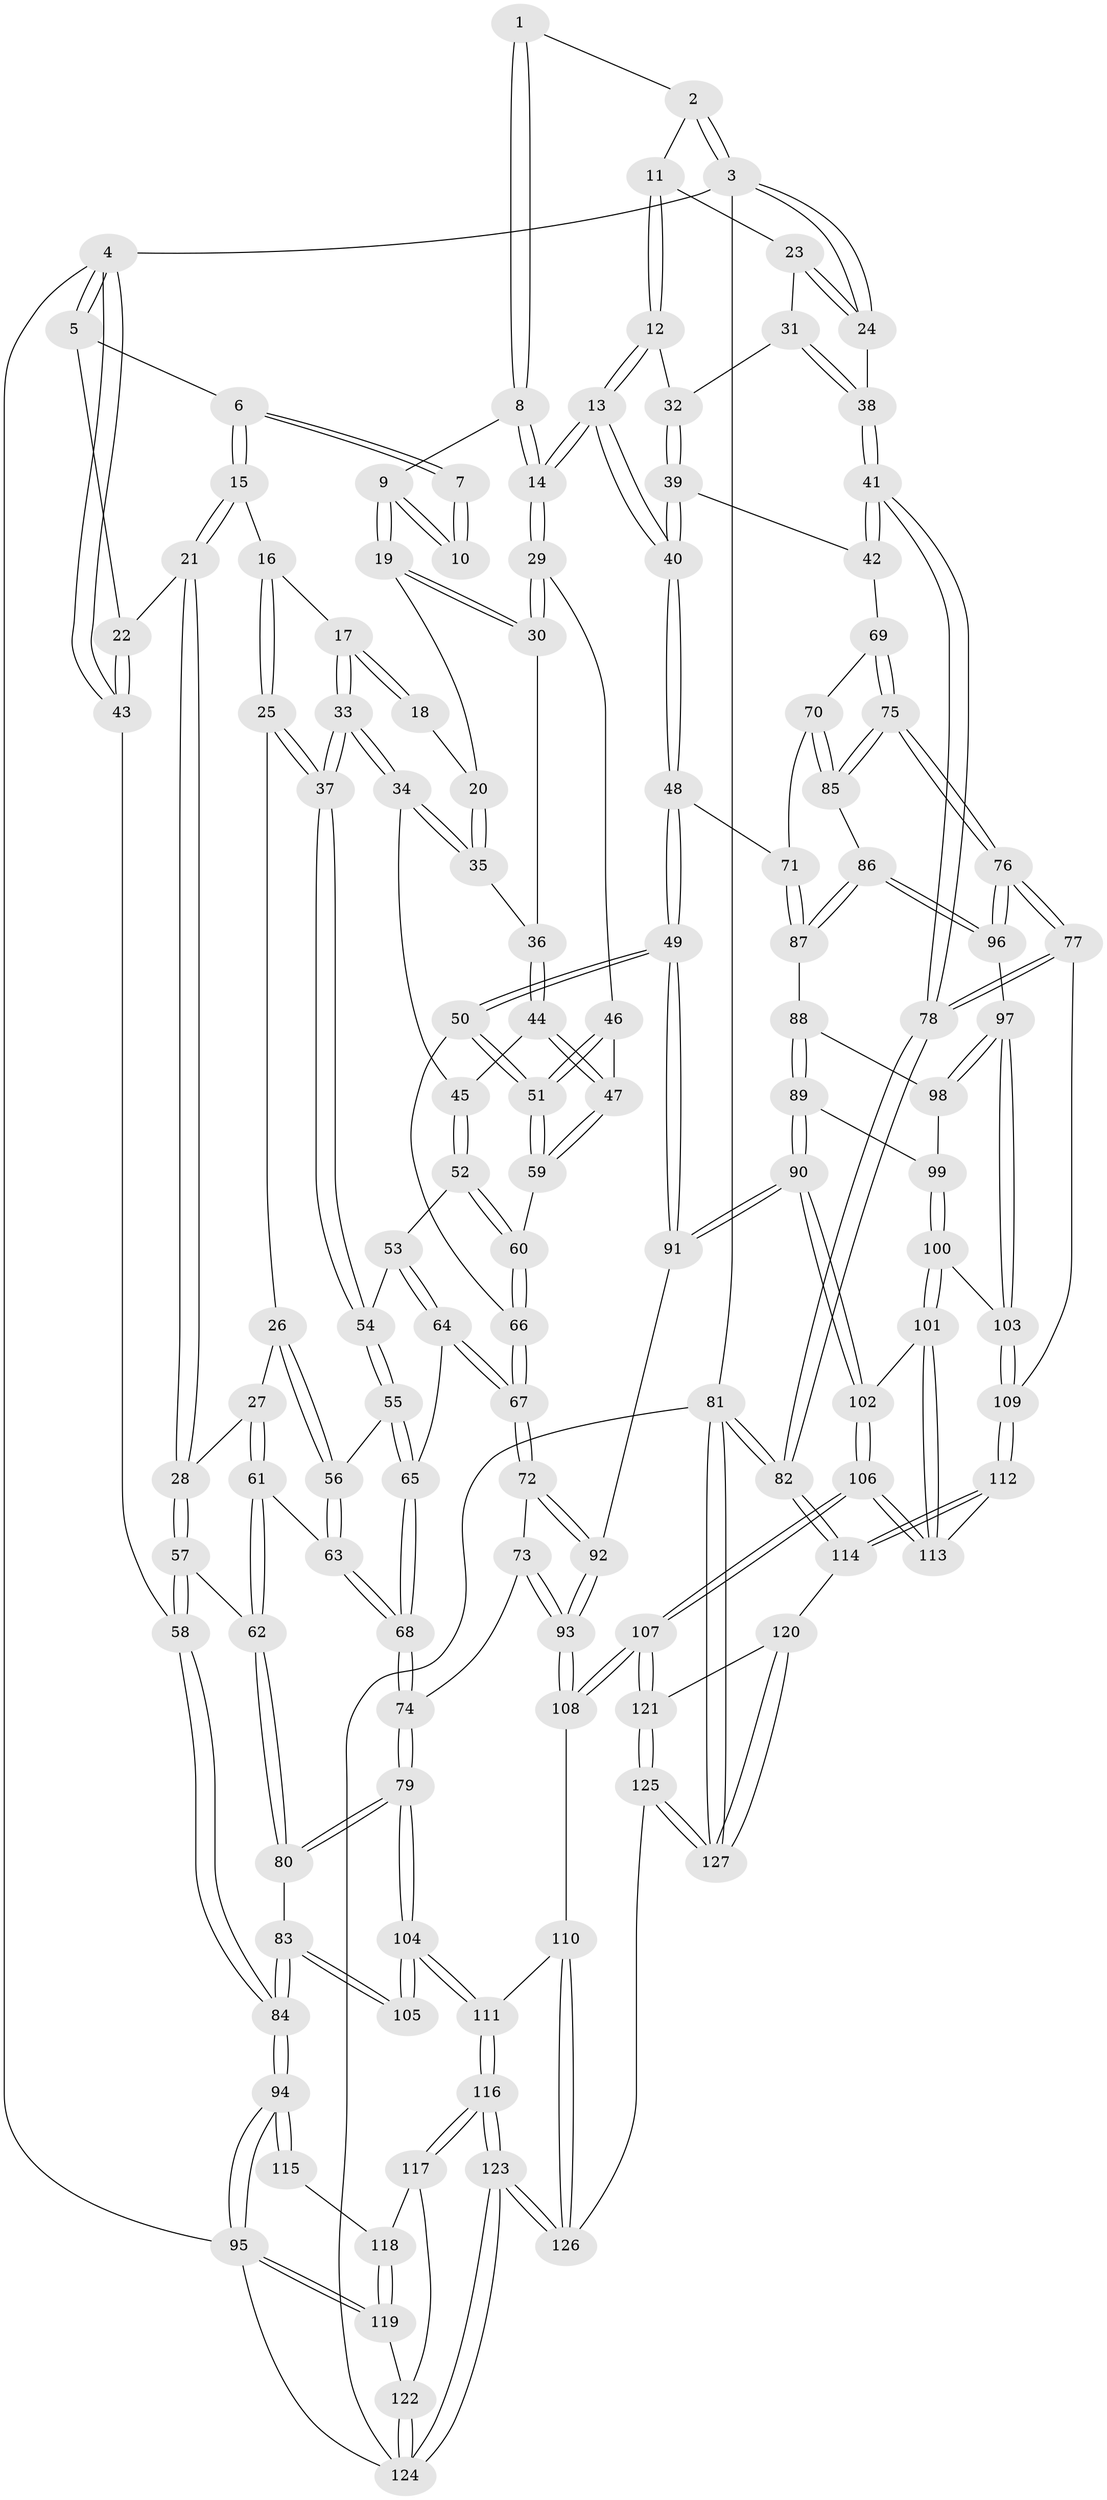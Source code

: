 // Generated by graph-tools (version 1.1) at 2025/51/03/09/25 03:51:01]
// undirected, 127 vertices, 314 edges
graph export_dot {
graph [start="1"]
  node [color=gray90,style=filled];
  1 [pos="+0.7946459118266607+0"];
  2 [pos="+0.808475218463456+0"];
  3 [pos="+1+0"];
  4 [pos="+0+0"];
  5 [pos="+0.11771449464527131+0"];
  6 [pos="+0.23114021888343178+0"];
  7 [pos="+0.4889760373259461+0"];
  8 [pos="+0.7125560049694207+0"];
  9 [pos="+0.5660386432507863+0.062249891444208484"];
  10 [pos="+0.5232604400434321+0"];
  11 [pos="+0.8750959165664255+0.016035909719008378"];
  12 [pos="+0.8608024719134592+0.0796301677467388"];
  13 [pos="+0.7050790487872374+0.14821034574574524"];
  14 [pos="+0.7043759339220069+0.14776734477122466"];
  15 [pos="+0.25234007699349736+0"];
  16 [pos="+0.27703146181436156+0"];
  17 [pos="+0.36145706103963704+0.08024467843687012"];
  18 [pos="+0.49858505487733945+0.022064572914022182"];
  19 [pos="+0.5676824211603146+0.08724501027415243"];
  20 [pos="+0.46534211231017747+0.1133801366340625"];
  21 [pos="+0.11205998238441159+0.16910180847151748"];
  22 [pos="+0.06928228349727639+0.13713906080212168"];
  23 [pos="+0.9932910207719838+0.07767766618384934"];
  24 [pos="+1+0.14246463781215868"];
  25 [pos="+0.2028867585316573+0.1728849000738569"];
  26 [pos="+0.19204087587609048+0.18276741980005662"];
  27 [pos="+0.1199982414764631+0.1774011388699354"];
  28 [pos="+0.11518059905428164+0.17450747147383056"];
  29 [pos="+0.6783320813158468+0.15143802513778307"];
  30 [pos="+0.5976931245469886+0.1285017888119712"];
  31 [pos="+0.9010430447480646+0.14275288201611694"];
  32 [pos="+0.8893776073333226+0.1451167743652435"];
  33 [pos="+0.38159754417635355+0.14007382144109018"];
  34 [pos="+0.3928255631402372+0.14054622807422548"];
  35 [pos="+0.4371853607581517+0.12882019115808285"];
  36 [pos="+0.5530081085259637+0.1752426399558968"];
  37 [pos="+0.378680194401593+0.14569956219530086"];
  38 [pos="+1+0.1687969275095988"];
  39 [pos="+0.8662142740968712+0.2875859451019878"];
  40 [pos="+0.8110781711456004+0.30628011461787885"];
  41 [pos="+1+0.2525752105549808"];
  42 [pos="+0.9374863247776751+0.2982539954612359"];
  43 [pos="+0+0.08049656826106268"];
  44 [pos="+0.5369431195832124+0.21807177016740467"];
  45 [pos="+0.5026395213310496+0.21802214912780135"];
  46 [pos="+0.6503793275366909+0.1942558499984275"];
  47 [pos="+0.5465137577950809+0.23440582195850215"];
  48 [pos="+0.7756513603281698+0.359164214640338"];
  49 [pos="+0.6756770172024305+0.41838790157588013"];
  50 [pos="+0.6174455640364332+0.38637578617666185"];
  51 [pos="+0.5900601527896083+0.32041487311707534"];
  52 [pos="+0.4627377435569285+0.2760353435341464"];
  53 [pos="+0.43535110331622573+0.2732941902358318"];
  54 [pos="+0.3732325488718466+0.1784954214855461"];
  55 [pos="+0.28959240562580535+0.2965067636271496"];
  56 [pos="+0.2628888073290107+0.30208630863092667"];
  57 [pos="+0+0.321093494707094"];
  58 [pos="+0+0.31906143072790794"];
  59 [pos="+0.572744895651332+0.30293956001544725"];
  60 [pos="+0.4796247795553479+0.2897618426794092"];
  61 [pos="+0.1355306745501754+0.3732629424177649"];
  62 [pos="+0.11709686801195472+0.38167338495584247"];
  63 [pos="+0.19887337026367488+0.3698930243368354"];
  64 [pos="+0.39044473657806344+0.35855606184412464"];
  65 [pos="+0.3679775684338061+0.351187097019622"];
  66 [pos="+0.4582606532679796+0.4211491670958696"];
  67 [pos="+0.4488464751856323+0.4252250717269135"];
  68 [pos="+0.27235474627266604+0.4747399469903496"];
  69 [pos="+0.9551222412087436+0.4441416340607458"];
  70 [pos="+0.8671142170912753+0.45326866860038045"];
  71 [pos="+0.8327822205145092+0.42968801408222984"];
  72 [pos="+0.4458715738459346+0.43255674631823576"];
  73 [pos="+0.41033926796787135+0.47227517130079"];
  74 [pos="+0.2969453811852775+0.5354773466229805"];
  75 [pos="+1+0.5231786382078651"];
  76 [pos="+1+0.5364209069768622"];
  77 [pos="+1+0.5674338459332211"];
  78 [pos="+1+0.567339934587917"];
  79 [pos="+0.27149661694847715+0.6152141675219861"];
  80 [pos="+0.11163935774071058+0.40739703696573326"];
  81 [pos="+1+1"];
  82 [pos="+1+1"];
  83 [pos="+0.07232166779672425+0.5315841667286868"];
  84 [pos="+0+0.5940788846819509"];
  85 [pos="+0.903259397845086+0.512927347549732"];
  86 [pos="+0.872733390314132+0.5458691147587812"];
  87 [pos="+0.8353200531868216+0.5229665296428178"];
  88 [pos="+0.7913471497265441+0.5451193029212432"];
  89 [pos="+0.7538839198978451+0.538465652481824"];
  90 [pos="+0.6744240325470389+0.5162184194027245"];
  91 [pos="+0.6709660100948444+0.5033634415880136"];
  92 [pos="+0.5207586486676838+0.5414584673875611"];
  93 [pos="+0.4801001308928152+0.6128402887098972"];
  94 [pos="+0+0.6688208699713757"];
  95 [pos="+0+0.7993919506249868"];
  96 [pos="+0.8696034266276951+0.5808483707429438"];
  97 [pos="+0.8650734887272457+0.5935486253907505"];
  98 [pos="+0.8086251019580503+0.5618028137515172"];
  99 [pos="+0.8021039265628905+0.6016876559380264"];
  100 [pos="+0.8096011622569558+0.6333860796729308"];
  101 [pos="+0.7870239750351485+0.654173379420252"];
  102 [pos="+0.6682196580222037+0.6163946708598734"];
  103 [pos="+0.8657946609266988+0.604187579190443"];
  104 [pos="+0.2607795956517616+0.6578147073844183"];
  105 [pos="+0.2151886048484908+0.6473231785439207"];
  106 [pos="+0.5657221261070428+0.7803455951726931"];
  107 [pos="+0.5530592417432694+0.789838165456963"];
  108 [pos="+0.45927952247558707+0.7483378486942736"];
  109 [pos="+0.9298604490055211+0.6622878976988171"];
  110 [pos="+0.3237710563860232+0.7391951955068047"];
  111 [pos="+0.31203197449259945+0.7373511155375189"];
  112 [pos="+0.8757493883668144+0.7898169514613937"];
  113 [pos="+0.8458187268965848+0.7753992254564048"];
  114 [pos="+0.8851608559815836+0.8066562125477094"];
  115 [pos="+0.13942218570272463+0.6751988315775478"];
  116 [pos="+0.24452245117090085+0.8351412585463862"];
  117 [pos="+0.17018551374776109+0.8385280445234045"];
  118 [pos="+0.04631900049179844+0.7753395054541729"];
  119 [pos="+0+0.8093129139181826"];
  120 [pos="+0.8629349045840556+0.8406800858821439"];
  121 [pos="+0.6170361289386834+1"];
  122 [pos="+0.06758538860581816+0.8849549596306754"];
  123 [pos="+0.20957535305555097+1"];
  124 [pos="+0.14754535291627166+1"];
  125 [pos="+0.6160150319061403+1"];
  126 [pos="+0.43994001271022487+1"];
  127 [pos="+0.9078677796509981+1"];
  1 -- 2;
  1 -- 8;
  1 -- 8;
  2 -- 3;
  2 -- 3;
  2 -- 11;
  3 -- 4;
  3 -- 24;
  3 -- 24;
  3 -- 81;
  4 -- 5;
  4 -- 5;
  4 -- 43;
  4 -- 43;
  4 -- 95;
  5 -- 6;
  5 -- 22;
  6 -- 7;
  6 -- 7;
  6 -- 15;
  6 -- 15;
  7 -- 10;
  7 -- 10;
  8 -- 9;
  8 -- 14;
  8 -- 14;
  9 -- 10;
  9 -- 10;
  9 -- 19;
  9 -- 19;
  11 -- 12;
  11 -- 12;
  11 -- 23;
  12 -- 13;
  12 -- 13;
  12 -- 32;
  13 -- 14;
  13 -- 14;
  13 -- 40;
  13 -- 40;
  14 -- 29;
  14 -- 29;
  15 -- 16;
  15 -- 21;
  15 -- 21;
  16 -- 17;
  16 -- 25;
  16 -- 25;
  17 -- 18;
  17 -- 18;
  17 -- 33;
  17 -- 33;
  18 -- 20;
  19 -- 20;
  19 -- 30;
  19 -- 30;
  20 -- 35;
  20 -- 35;
  21 -- 22;
  21 -- 28;
  21 -- 28;
  22 -- 43;
  22 -- 43;
  23 -- 24;
  23 -- 24;
  23 -- 31;
  24 -- 38;
  25 -- 26;
  25 -- 37;
  25 -- 37;
  26 -- 27;
  26 -- 56;
  26 -- 56;
  27 -- 28;
  27 -- 61;
  27 -- 61;
  28 -- 57;
  28 -- 57;
  29 -- 30;
  29 -- 30;
  29 -- 46;
  30 -- 36;
  31 -- 32;
  31 -- 38;
  31 -- 38;
  32 -- 39;
  32 -- 39;
  33 -- 34;
  33 -- 34;
  33 -- 37;
  33 -- 37;
  34 -- 35;
  34 -- 35;
  34 -- 45;
  35 -- 36;
  36 -- 44;
  36 -- 44;
  37 -- 54;
  37 -- 54;
  38 -- 41;
  38 -- 41;
  39 -- 40;
  39 -- 40;
  39 -- 42;
  40 -- 48;
  40 -- 48;
  41 -- 42;
  41 -- 42;
  41 -- 78;
  41 -- 78;
  42 -- 69;
  43 -- 58;
  44 -- 45;
  44 -- 47;
  44 -- 47;
  45 -- 52;
  45 -- 52;
  46 -- 47;
  46 -- 51;
  46 -- 51;
  47 -- 59;
  47 -- 59;
  48 -- 49;
  48 -- 49;
  48 -- 71;
  49 -- 50;
  49 -- 50;
  49 -- 91;
  49 -- 91;
  50 -- 51;
  50 -- 51;
  50 -- 66;
  51 -- 59;
  51 -- 59;
  52 -- 53;
  52 -- 60;
  52 -- 60;
  53 -- 54;
  53 -- 64;
  53 -- 64;
  54 -- 55;
  54 -- 55;
  55 -- 56;
  55 -- 65;
  55 -- 65;
  56 -- 63;
  56 -- 63;
  57 -- 58;
  57 -- 58;
  57 -- 62;
  58 -- 84;
  58 -- 84;
  59 -- 60;
  60 -- 66;
  60 -- 66;
  61 -- 62;
  61 -- 62;
  61 -- 63;
  62 -- 80;
  62 -- 80;
  63 -- 68;
  63 -- 68;
  64 -- 65;
  64 -- 67;
  64 -- 67;
  65 -- 68;
  65 -- 68;
  66 -- 67;
  66 -- 67;
  67 -- 72;
  67 -- 72;
  68 -- 74;
  68 -- 74;
  69 -- 70;
  69 -- 75;
  69 -- 75;
  70 -- 71;
  70 -- 85;
  70 -- 85;
  71 -- 87;
  71 -- 87;
  72 -- 73;
  72 -- 92;
  72 -- 92;
  73 -- 74;
  73 -- 93;
  73 -- 93;
  74 -- 79;
  74 -- 79;
  75 -- 76;
  75 -- 76;
  75 -- 85;
  75 -- 85;
  76 -- 77;
  76 -- 77;
  76 -- 96;
  76 -- 96;
  77 -- 78;
  77 -- 78;
  77 -- 109;
  78 -- 82;
  78 -- 82;
  79 -- 80;
  79 -- 80;
  79 -- 104;
  79 -- 104;
  80 -- 83;
  81 -- 82;
  81 -- 82;
  81 -- 127;
  81 -- 127;
  81 -- 124;
  82 -- 114;
  82 -- 114;
  83 -- 84;
  83 -- 84;
  83 -- 105;
  83 -- 105;
  84 -- 94;
  84 -- 94;
  85 -- 86;
  86 -- 87;
  86 -- 87;
  86 -- 96;
  86 -- 96;
  87 -- 88;
  88 -- 89;
  88 -- 89;
  88 -- 98;
  89 -- 90;
  89 -- 90;
  89 -- 99;
  90 -- 91;
  90 -- 91;
  90 -- 102;
  90 -- 102;
  91 -- 92;
  92 -- 93;
  92 -- 93;
  93 -- 108;
  93 -- 108;
  94 -- 95;
  94 -- 95;
  94 -- 115;
  94 -- 115;
  95 -- 119;
  95 -- 119;
  95 -- 124;
  96 -- 97;
  97 -- 98;
  97 -- 98;
  97 -- 103;
  97 -- 103;
  98 -- 99;
  99 -- 100;
  99 -- 100;
  100 -- 101;
  100 -- 101;
  100 -- 103;
  101 -- 102;
  101 -- 113;
  101 -- 113;
  102 -- 106;
  102 -- 106;
  103 -- 109;
  103 -- 109;
  104 -- 105;
  104 -- 105;
  104 -- 111;
  104 -- 111;
  106 -- 107;
  106 -- 107;
  106 -- 113;
  106 -- 113;
  107 -- 108;
  107 -- 108;
  107 -- 121;
  107 -- 121;
  108 -- 110;
  109 -- 112;
  109 -- 112;
  110 -- 111;
  110 -- 126;
  110 -- 126;
  111 -- 116;
  111 -- 116;
  112 -- 113;
  112 -- 114;
  112 -- 114;
  114 -- 120;
  115 -- 118;
  116 -- 117;
  116 -- 117;
  116 -- 123;
  116 -- 123;
  117 -- 118;
  117 -- 122;
  118 -- 119;
  118 -- 119;
  119 -- 122;
  120 -- 121;
  120 -- 127;
  120 -- 127;
  121 -- 125;
  121 -- 125;
  122 -- 124;
  122 -- 124;
  123 -- 124;
  123 -- 124;
  123 -- 126;
  123 -- 126;
  125 -- 126;
  125 -- 127;
  125 -- 127;
}

